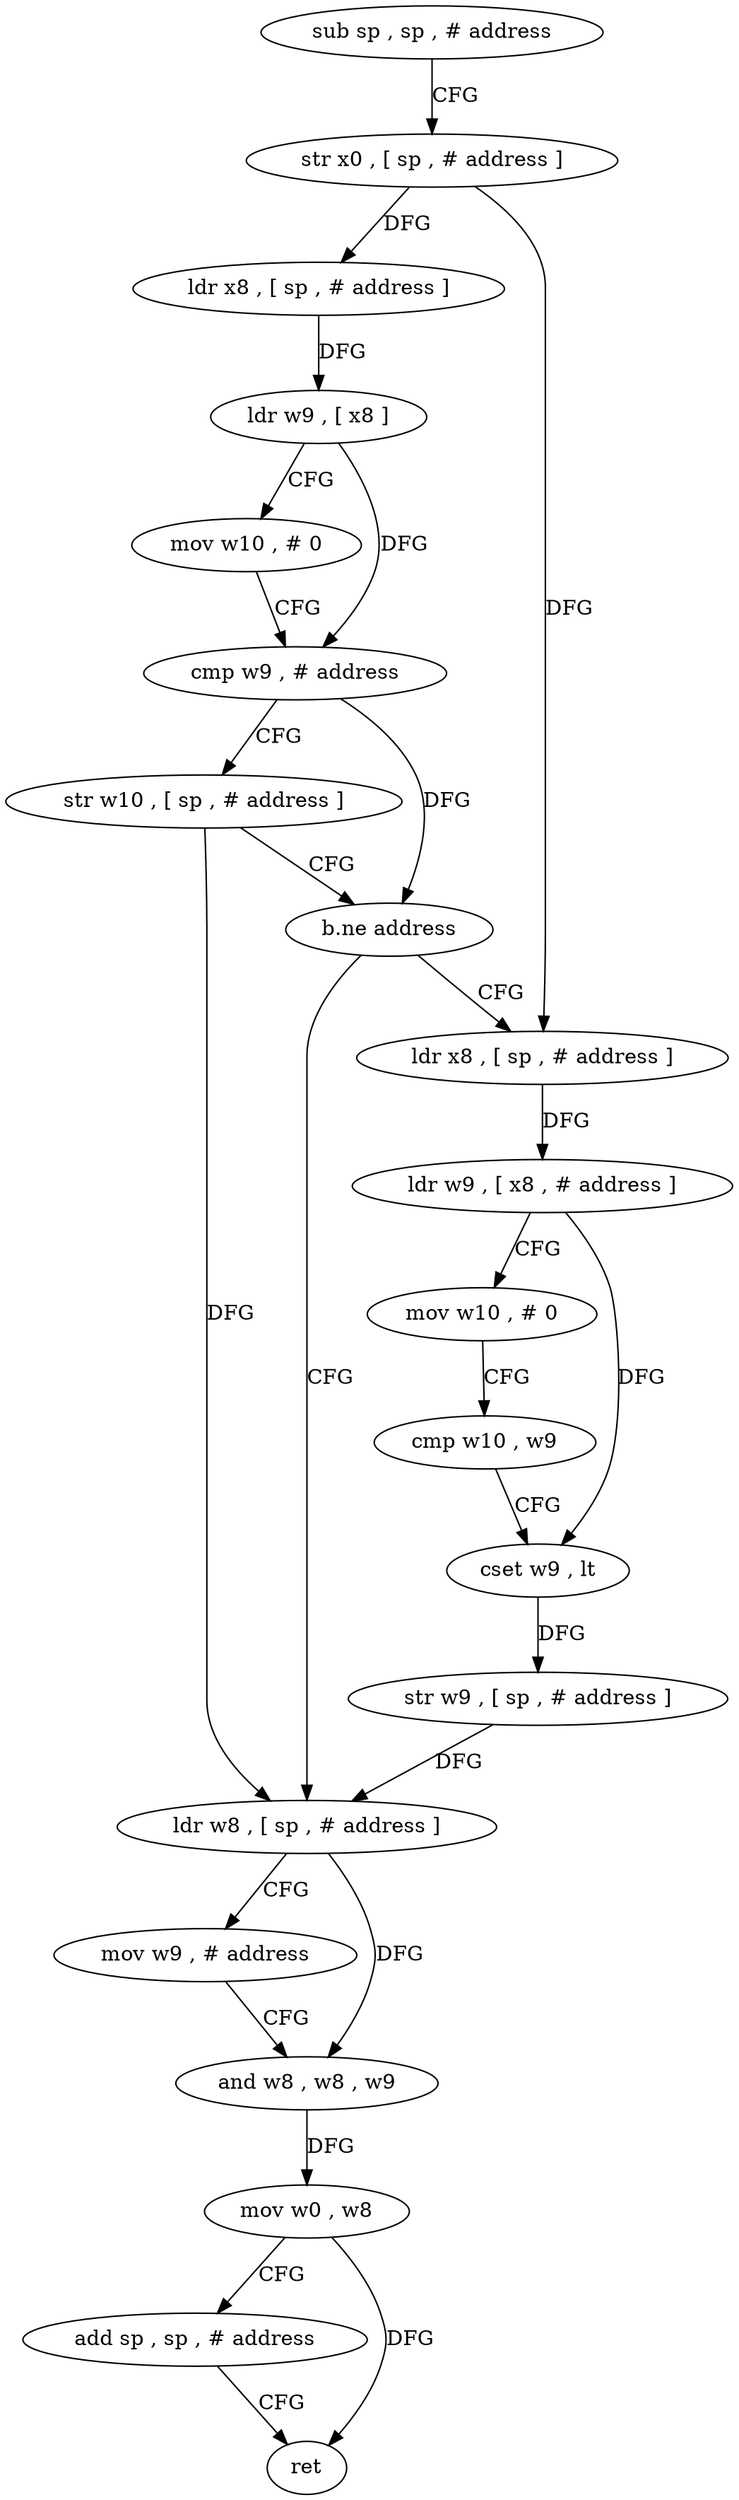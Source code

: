 digraph "func" {
"4294008" [label = "sub sp , sp , # address" ]
"4294012" [label = "str x0 , [ sp , # address ]" ]
"4294016" [label = "ldr x8 , [ sp , # address ]" ]
"4294020" [label = "ldr w9 , [ x8 ]" ]
"4294024" [label = "mov w10 , # 0" ]
"4294028" [label = "cmp w9 , # address" ]
"4294032" [label = "str w10 , [ sp , # address ]" ]
"4294036" [label = "b.ne address" ]
"4294064" [label = "ldr w8 , [ sp , # address ]" ]
"4294040" [label = "ldr x8 , [ sp , # address ]" ]
"4294068" [label = "mov w9 , # address" ]
"4294072" [label = "and w8 , w8 , w9" ]
"4294076" [label = "mov w0 , w8" ]
"4294080" [label = "add sp , sp , # address" ]
"4294084" [label = "ret" ]
"4294044" [label = "ldr w9 , [ x8 , # address ]" ]
"4294048" [label = "mov w10 , # 0" ]
"4294052" [label = "cmp w10 , w9" ]
"4294056" [label = "cset w9 , lt" ]
"4294060" [label = "str w9 , [ sp , # address ]" ]
"4294008" -> "4294012" [ label = "CFG" ]
"4294012" -> "4294016" [ label = "DFG" ]
"4294012" -> "4294040" [ label = "DFG" ]
"4294016" -> "4294020" [ label = "DFG" ]
"4294020" -> "4294024" [ label = "CFG" ]
"4294020" -> "4294028" [ label = "DFG" ]
"4294024" -> "4294028" [ label = "CFG" ]
"4294028" -> "4294032" [ label = "CFG" ]
"4294028" -> "4294036" [ label = "DFG" ]
"4294032" -> "4294036" [ label = "CFG" ]
"4294032" -> "4294064" [ label = "DFG" ]
"4294036" -> "4294064" [ label = "CFG" ]
"4294036" -> "4294040" [ label = "CFG" ]
"4294064" -> "4294068" [ label = "CFG" ]
"4294064" -> "4294072" [ label = "DFG" ]
"4294040" -> "4294044" [ label = "DFG" ]
"4294068" -> "4294072" [ label = "CFG" ]
"4294072" -> "4294076" [ label = "DFG" ]
"4294076" -> "4294080" [ label = "CFG" ]
"4294076" -> "4294084" [ label = "DFG" ]
"4294080" -> "4294084" [ label = "CFG" ]
"4294044" -> "4294048" [ label = "CFG" ]
"4294044" -> "4294056" [ label = "DFG" ]
"4294048" -> "4294052" [ label = "CFG" ]
"4294052" -> "4294056" [ label = "CFG" ]
"4294056" -> "4294060" [ label = "DFG" ]
"4294060" -> "4294064" [ label = "DFG" ]
}
